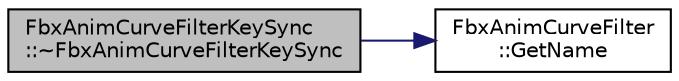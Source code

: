 digraph "FbxAnimCurveFilterKeySync::~FbxAnimCurveFilterKeySync"
{
  edge [fontname="Helvetica",fontsize="10",labelfontname="Helvetica",labelfontsize="10"];
  node [fontname="Helvetica",fontsize="10",shape=record];
  rankdir="LR";
  Node2 [label="FbxAnimCurveFilterKeySync\l::~FbxAnimCurveFilterKeySync",height=0.2,width=0.4,color="black", fillcolor="grey75", style="filled", fontcolor="black"];
  Node2 -> Node3 [color="midnightblue",fontsize="10",style="solid"];
  Node3 [label="FbxAnimCurveFilter\l::GetName",height=0.2,width=0.4,color="black", fillcolor="white", style="filled",URL="$class_fbx_anim_curve_filter.html#abd559d5052fbb072042e59241940a35c"];
}
